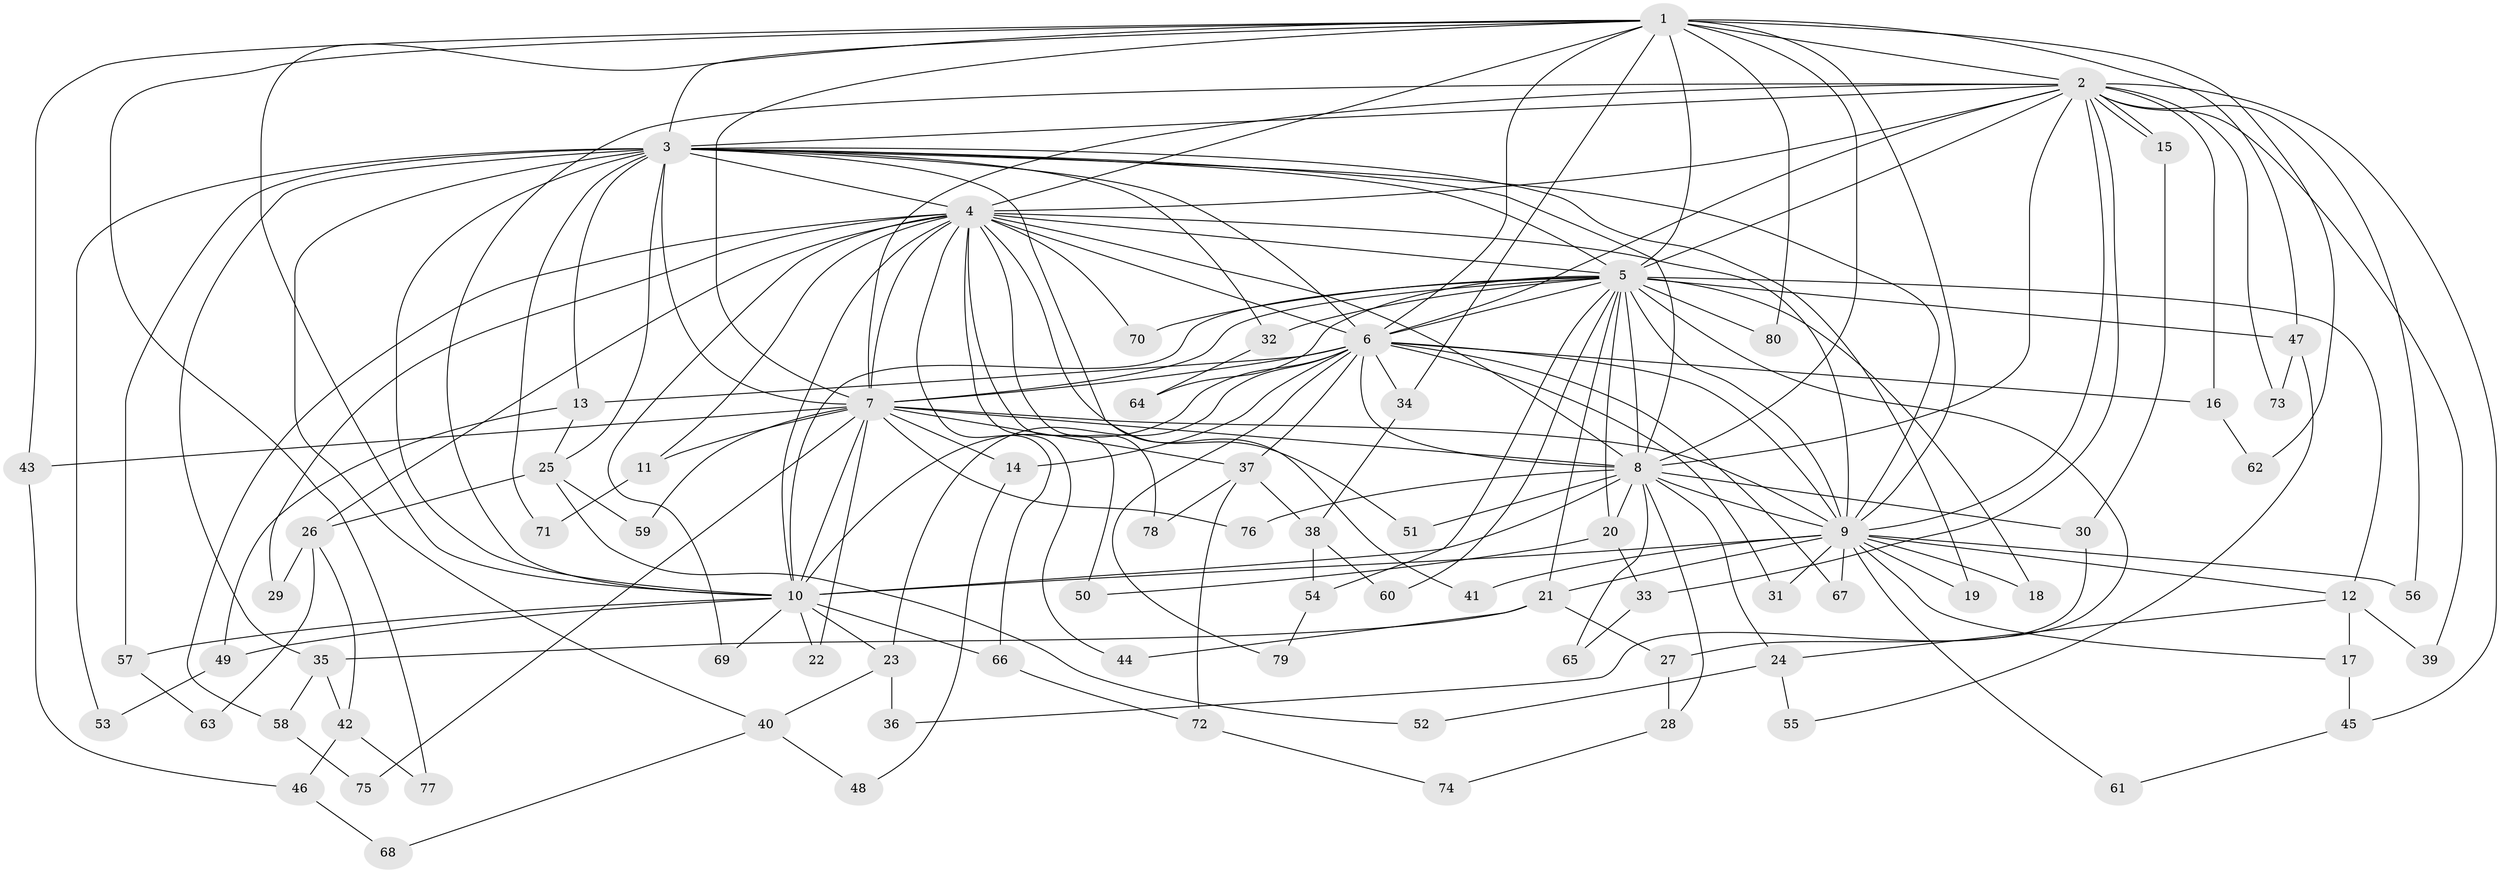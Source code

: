 // Generated by graph-tools (version 1.1) at 2025/49/03/09/25 03:49:44]
// undirected, 80 vertices, 185 edges
graph export_dot {
graph [start="1"]
  node [color=gray90,style=filled];
  1;
  2;
  3;
  4;
  5;
  6;
  7;
  8;
  9;
  10;
  11;
  12;
  13;
  14;
  15;
  16;
  17;
  18;
  19;
  20;
  21;
  22;
  23;
  24;
  25;
  26;
  27;
  28;
  29;
  30;
  31;
  32;
  33;
  34;
  35;
  36;
  37;
  38;
  39;
  40;
  41;
  42;
  43;
  44;
  45;
  46;
  47;
  48;
  49;
  50;
  51;
  52;
  53;
  54;
  55;
  56;
  57;
  58;
  59;
  60;
  61;
  62;
  63;
  64;
  65;
  66;
  67;
  68;
  69;
  70;
  71;
  72;
  73;
  74;
  75;
  76;
  77;
  78;
  79;
  80;
  1 -- 2;
  1 -- 3;
  1 -- 4;
  1 -- 5;
  1 -- 6;
  1 -- 7;
  1 -- 8;
  1 -- 9;
  1 -- 10;
  1 -- 34;
  1 -- 43;
  1 -- 47;
  1 -- 62;
  1 -- 77;
  1 -- 80;
  2 -- 3;
  2 -- 4;
  2 -- 5;
  2 -- 6;
  2 -- 7;
  2 -- 8;
  2 -- 9;
  2 -- 10;
  2 -- 15;
  2 -- 15;
  2 -- 16;
  2 -- 33;
  2 -- 39;
  2 -- 45;
  2 -- 56;
  2 -- 73;
  3 -- 4;
  3 -- 5;
  3 -- 6;
  3 -- 7;
  3 -- 8;
  3 -- 9;
  3 -- 10;
  3 -- 13;
  3 -- 19;
  3 -- 25;
  3 -- 32;
  3 -- 35;
  3 -- 40;
  3 -- 41;
  3 -- 53;
  3 -- 57;
  3 -- 71;
  4 -- 5;
  4 -- 6;
  4 -- 7;
  4 -- 8;
  4 -- 9;
  4 -- 10;
  4 -- 11;
  4 -- 26;
  4 -- 29;
  4 -- 44;
  4 -- 50;
  4 -- 51;
  4 -- 58;
  4 -- 66;
  4 -- 69;
  4 -- 70;
  4 -- 78;
  5 -- 6;
  5 -- 7;
  5 -- 8;
  5 -- 9;
  5 -- 10;
  5 -- 12;
  5 -- 18;
  5 -- 20;
  5 -- 21;
  5 -- 27;
  5 -- 32;
  5 -- 47;
  5 -- 54;
  5 -- 60;
  5 -- 64;
  5 -- 70;
  5 -- 80;
  6 -- 7;
  6 -- 8;
  6 -- 9;
  6 -- 10;
  6 -- 13;
  6 -- 14;
  6 -- 16;
  6 -- 23;
  6 -- 31;
  6 -- 34;
  6 -- 37;
  6 -- 67;
  6 -- 79;
  7 -- 8;
  7 -- 9;
  7 -- 10;
  7 -- 11;
  7 -- 14;
  7 -- 22;
  7 -- 37;
  7 -- 43;
  7 -- 59;
  7 -- 75;
  7 -- 76;
  8 -- 9;
  8 -- 10;
  8 -- 20;
  8 -- 24;
  8 -- 28;
  8 -- 30;
  8 -- 51;
  8 -- 65;
  8 -- 76;
  9 -- 10;
  9 -- 12;
  9 -- 17;
  9 -- 18;
  9 -- 19;
  9 -- 21;
  9 -- 31;
  9 -- 41;
  9 -- 56;
  9 -- 61;
  9 -- 67;
  10 -- 22;
  10 -- 23;
  10 -- 49;
  10 -- 57;
  10 -- 66;
  10 -- 69;
  11 -- 71;
  12 -- 17;
  12 -- 24;
  12 -- 39;
  13 -- 25;
  13 -- 49;
  14 -- 48;
  15 -- 30;
  16 -- 62;
  17 -- 45;
  20 -- 33;
  20 -- 50;
  21 -- 27;
  21 -- 35;
  21 -- 44;
  23 -- 36;
  23 -- 40;
  24 -- 52;
  24 -- 55;
  25 -- 26;
  25 -- 52;
  25 -- 59;
  26 -- 29;
  26 -- 42;
  26 -- 63;
  27 -- 28;
  28 -- 74;
  30 -- 36;
  32 -- 64;
  33 -- 65;
  34 -- 38;
  35 -- 42;
  35 -- 58;
  37 -- 38;
  37 -- 72;
  37 -- 78;
  38 -- 54;
  38 -- 60;
  40 -- 48;
  40 -- 68;
  42 -- 46;
  42 -- 77;
  43 -- 46;
  45 -- 61;
  46 -- 68;
  47 -- 55;
  47 -- 73;
  49 -- 53;
  54 -- 79;
  57 -- 63;
  58 -- 75;
  66 -- 72;
  72 -- 74;
}
